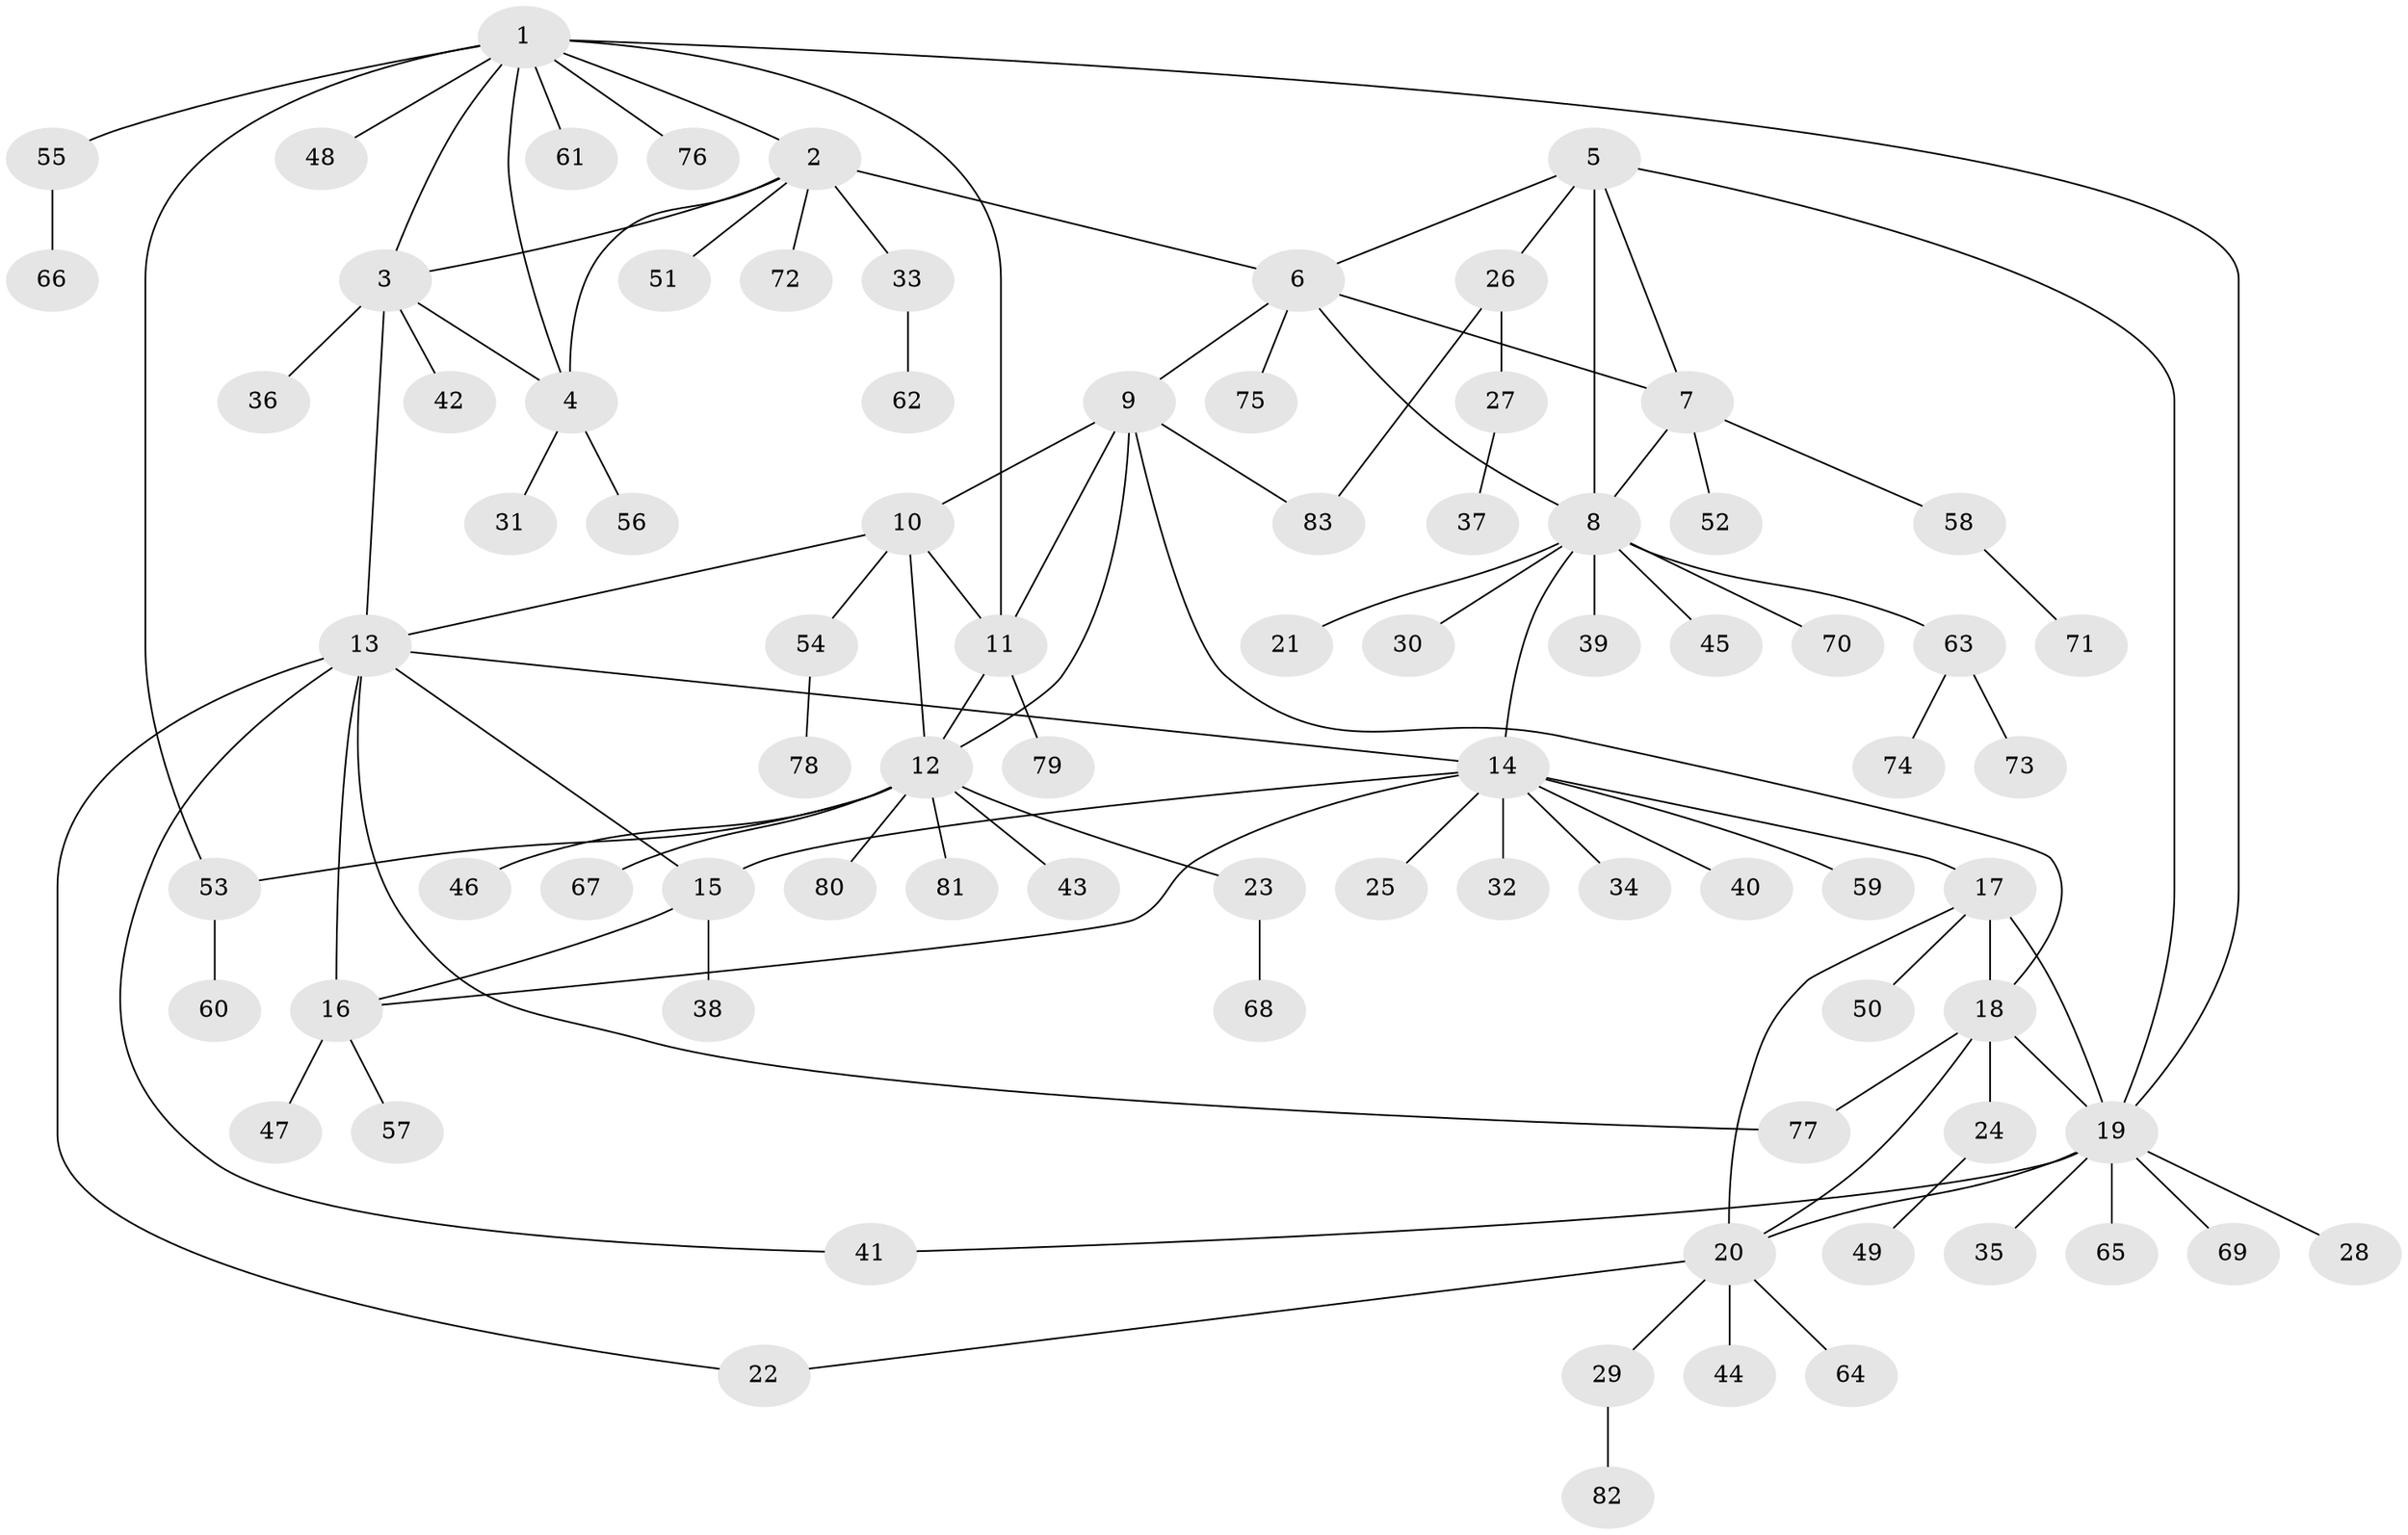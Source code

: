 // coarse degree distribution, {1: 0.52, 7: 0.04, 5: 0.04, 2: 0.12, 3: 0.08, 6: 0.08, 4: 0.08, 9: 0.04}
// Generated by graph-tools (version 1.1) at 2025/37/03/04/25 23:37:50]
// undirected, 83 vertices, 108 edges
graph export_dot {
  node [color=gray90,style=filled];
  1;
  2;
  3;
  4;
  5;
  6;
  7;
  8;
  9;
  10;
  11;
  12;
  13;
  14;
  15;
  16;
  17;
  18;
  19;
  20;
  21;
  22;
  23;
  24;
  25;
  26;
  27;
  28;
  29;
  30;
  31;
  32;
  33;
  34;
  35;
  36;
  37;
  38;
  39;
  40;
  41;
  42;
  43;
  44;
  45;
  46;
  47;
  48;
  49;
  50;
  51;
  52;
  53;
  54;
  55;
  56;
  57;
  58;
  59;
  60;
  61;
  62;
  63;
  64;
  65;
  66;
  67;
  68;
  69;
  70;
  71;
  72;
  73;
  74;
  75;
  76;
  77;
  78;
  79;
  80;
  81;
  82;
  83;
  1 -- 2;
  1 -- 3;
  1 -- 4;
  1 -- 11;
  1 -- 19;
  1 -- 48;
  1 -- 53;
  1 -- 55;
  1 -- 61;
  1 -- 76;
  2 -- 3;
  2 -- 4;
  2 -- 6;
  2 -- 33;
  2 -- 51;
  2 -- 72;
  3 -- 4;
  3 -- 13;
  3 -- 36;
  3 -- 42;
  4 -- 31;
  4 -- 56;
  5 -- 6;
  5 -- 7;
  5 -- 8;
  5 -- 19;
  5 -- 26;
  6 -- 7;
  6 -- 8;
  6 -- 9;
  6 -- 75;
  7 -- 8;
  7 -- 52;
  7 -- 58;
  8 -- 14;
  8 -- 21;
  8 -- 30;
  8 -- 39;
  8 -- 45;
  8 -- 63;
  8 -- 70;
  9 -- 10;
  9 -- 11;
  9 -- 12;
  9 -- 18;
  9 -- 83;
  10 -- 11;
  10 -- 12;
  10 -- 13;
  10 -- 54;
  11 -- 12;
  11 -- 79;
  12 -- 23;
  12 -- 43;
  12 -- 46;
  12 -- 53;
  12 -- 67;
  12 -- 80;
  12 -- 81;
  13 -- 14;
  13 -- 15;
  13 -- 16;
  13 -- 22;
  13 -- 41;
  13 -- 77;
  14 -- 15;
  14 -- 16;
  14 -- 17;
  14 -- 25;
  14 -- 32;
  14 -- 34;
  14 -- 40;
  14 -- 59;
  15 -- 16;
  15 -- 38;
  16 -- 47;
  16 -- 57;
  17 -- 18;
  17 -- 19;
  17 -- 20;
  17 -- 50;
  18 -- 19;
  18 -- 20;
  18 -- 24;
  18 -- 77;
  19 -- 20;
  19 -- 28;
  19 -- 35;
  19 -- 41;
  19 -- 65;
  19 -- 69;
  20 -- 22;
  20 -- 29;
  20 -- 44;
  20 -- 64;
  23 -- 68;
  24 -- 49;
  26 -- 27;
  26 -- 83;
  27 -- 37;
  29 -- 82;
  33 -- 62;
  53 -- 60;
  54 -- 78;
  55 -- 66;
  58 -- 71;
  63 -- 73;
  63 -- 74;
}

